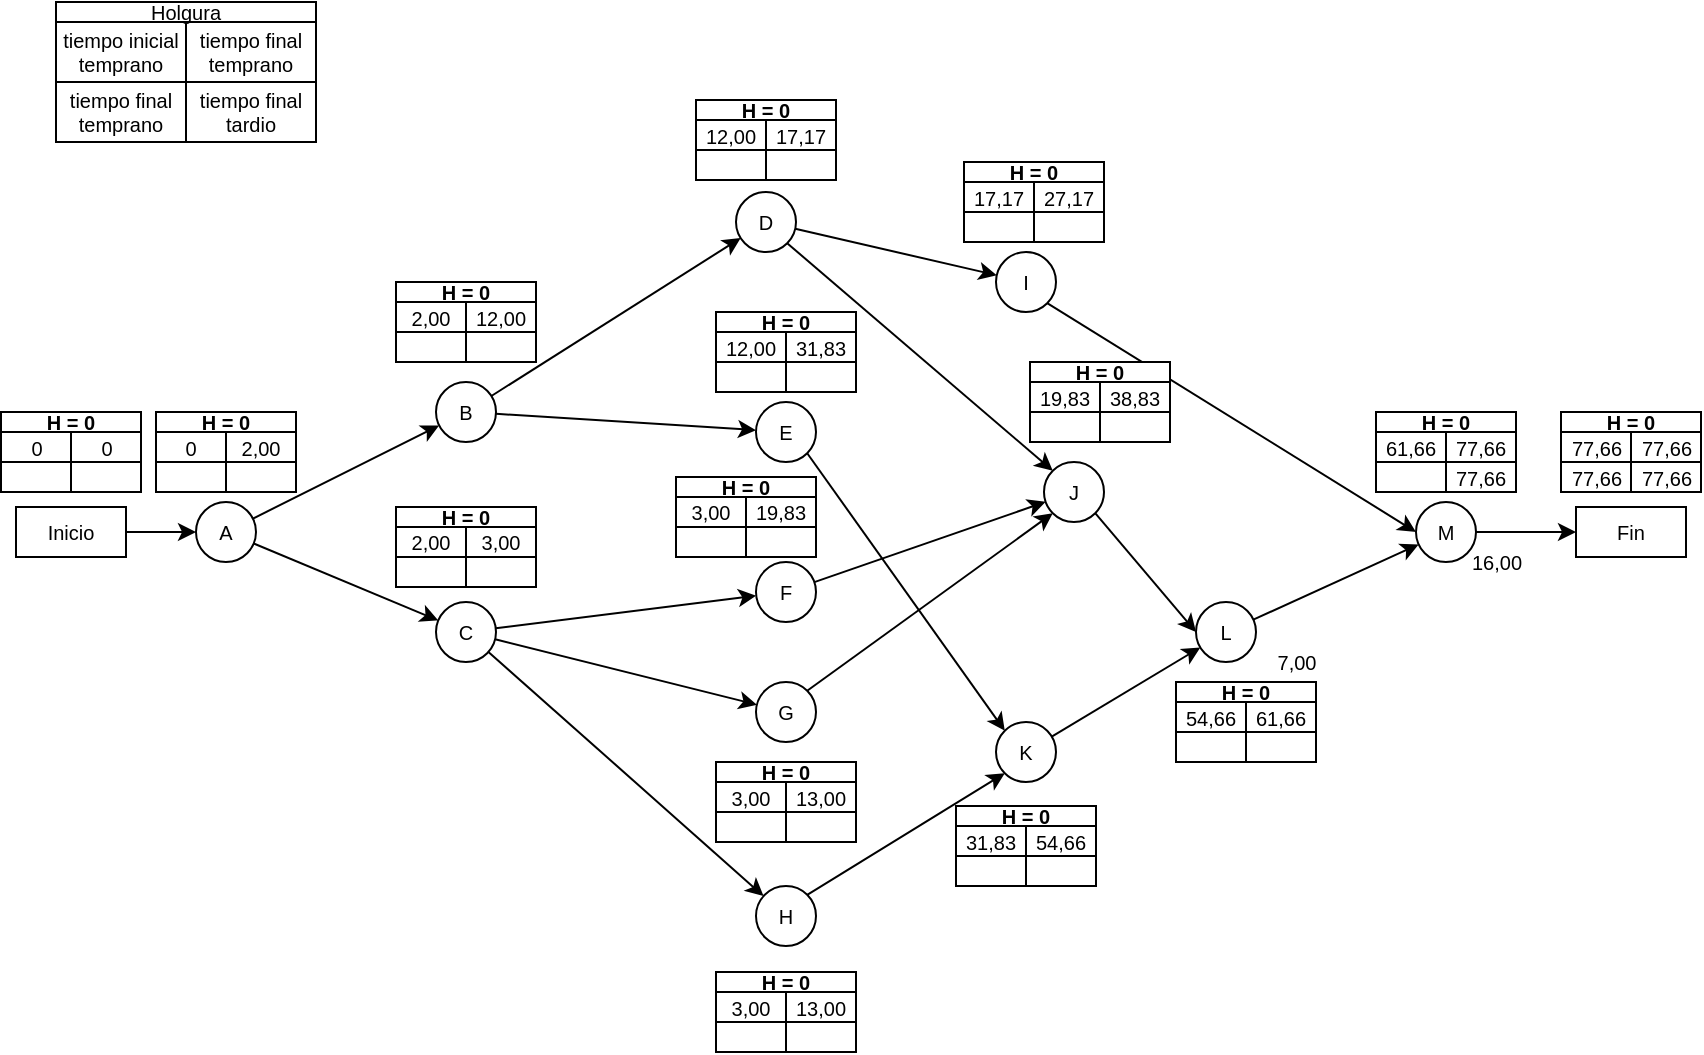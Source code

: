 <mxfile version="17.2.4" type="github">
  <diagram id="voCnp6elKcKqAdhm_QXs" name="Page-1">
    <mxGraphModel dx="1189" dy="635" grid="1" gridSize="10" guides="1" tooltips="1" connect="1" arrows="1" fold="1" page="1" pageScale="1" pageWidth="827" pageHeight="1169" math="0" shadow="0">
      <root>
        <mxCell id="0" />
        <mxCell id="1" parent="0" />
        <mxCell id="SKfT4HgJWaICBLoS1D5a-16" value="" style="edgeStyle=none;rounded=0;orthogonalLoop=1;jettySize=auto;html=1;shadow=0;fillColor=#66FFFF;fontSize=10;" edge="1" parent="1" source="SKfT4HgJWaICBLoS1D5a-9" target="SKfT4HgJWaICBLoS1D5a-15">
          <mxGeometry relative="1" as="geometry" />
        </mxCell>
        <mxCell id="SKfT4HgJWaICBLoS1D5a-18" value="" style="edgeStyle=none;rounded=0;orthogonalLoop=1;jettySize=auto;html=1;fontSize=10;" edge="1" parent="1" source="SKfT4HgJWaICBLoS1D5a-9" target="SKfT4HgJWaICBLoS1D5a-17">
          <mxGeometry relative="1" as="geometry" />
        </mxCell>
        <mxCell id="SKfT4HgJWaICBLoS1D5a-9" value="A" style="ellipse;whiteSpace=wrap;html=1;aspect=fixed;fontSize=10;" vertex="1" parent="1">
          <mxGeometry x="110" y="330" width="30" height="30" as="geometry" />
        </mxCell>
        <mxCell id="SKfT4HgJWaICBLoS1D5a-25" value="" style="edgeStyle=none;rounded=0;orthogonalLoop=1;jettySize=auto;html=1;shadow=0;fillColor=#66FFFF;fontSize=10;" edge="1" parent="1" source="SKfT4HgJWaICBLoS1D5a-15" target="SKfT4HgJWaICBLoS1D5a-24">
          <mxGeometry relative="1" as="geometry" />
        </mxCell>
        <mxCell id="SKfT4HgJWaICBLoS1D5a-27" value="" style="edgeStyle=none;rounded=0;orthogonalLoop=1;jettySize=auto;html=1;fontSize=10;" edge="1" parent="1" source="SKfT4HgJWaICBLoS1D5a-15" target="SKfT4HgJWaICBLoS1D5a-26">
          <mxGeometry relative="1" as="geometry" />
        </mxCell>
        <mxCell id="SKfT4HgJWaICBLoS1D5a-15" value="B" style="ellipse;whiteSpace=wrap;html=1;aspect=fixed;fontSize=10;" vertex="1" parent="1">
          <mxGeometry x="230" y="270" width="30" height="30" as="geometry" />
        </mxCell>
        <mxCell id="SKfT4HgJWaICBLoS1D5a-29" value="" style="edgeStyle=none;rounded=0;orthogonalLoop=1;jettySize=auto;html=1;fontSize=10;" edge="1" parent="1" source="SKfT4HgJWaICBLoS1D5a-17" target="SKfT4HgJWaICBLoS1D5a-28">
          <mxGeometry relative="1" as="geometry" />
        </mxCell>
        <mxCell id="SKfT4HgJWaICBLoS1D5a-31" value="" style="edgeStyle=none;rounded=0;orthogonalLoop=1;jettySize=auto;html=1;fontSize=10;" edge="1" parent="1" source="SKfT4HgJWaICBLoS1D5a-17" target="SKfT4HgJWaICBLoS1D5a-30">
          <mxGeometry relative="1" as="geometry" />
        </mxCell>
        <mxCell id="SKfT4HgJWaICBLoS1D5a-33" value="" style="edgeStyle=none;rounded=0;orthogonalLoop=1;jettySize=auto;html=1;fontSize=10;" edge="1" parent="1" source="SKfT4HgJWaICBLoS1D5a-17" target="SKfT4HgJWaICBLoS1D5a-32">
          <mxGeometry relative="1" as="geometry" />
        </mxCell>
        <mxCell id="SKfT4HgJWaICBLoS1D5a-17" value="C" style="ellipse;whiteSpace=wrap;html=1;aspect=fixed;fontSize=10;" vertex="1" parent="1">
          <mxGeometry x="230" y="380" width="30" height="30" as="geometry" />
        </mxCell>
        <mxCell id="SKfT4HgJWaICBLoS1D5a-35" value="" style="edgeStyle=none;rounded=0;orthogonalLoop=1;jettySize=auto;html=1;shadow=0;fillColor=#66FFFF;fontSize=10;" edge="1" parent="1" source="SKfT4HgJWaICBLoS1D5a-24" target="SKfT4HgJWaICBLoS1D5a-34">
          <mxGeometry relative="1" as="geometry" />
        </mxCell>
        <mxCell id="SKfT4HgJWaICBLoS1D5a-45" style="edgeStyle=none;rounded=0;orthogonalLoop=1;jettySize=auto;html=1;exitX=1;exitY=1;exitDx=0;exitDy=0;entryX=0;entryY=0;entryDx=0;entryDy=0;fontSize=10;" edge="1" parent="1" source="SKfT4HgJWaICBLoS1D5a-24" target="SKfT4HgJWaICBLoS1D5a-37">
          <mxGeometry relative="1" as="geometry" />
        </mxCell>
        <mxCell id="SKfT4HgJWaICBLoS1D5a-24" value="D" style="ellipse;whiteSpace=wrap;html=1;aspect=fixed;fontSize=10;" vertex="1" parent="1">
          <mxGeometry x="380" y="175" width="30" height="30" as="geometry" />
        </mxCell>
        <mxCell id="SKfT4HgJWaICBLoS1D5a-46" style="edgeStyle=none;rounded=0;orthogonalLoop=1;jettySize=auto;html=1;exitX=1;exitY=1;exitDx=0;exitDy=0;entryX=0;entryY=0;entryDx=0;entryDy=0;fontSize=10;" edge="1" parent="1" source="SKfT4HgJWaICBLoS1D5a-26" target="SKfT4HgJWaICBLoS1D5a-39">
          <mxGeometry relative="1" as="geometry" />
        </mxCell>
        <mxCell id="SKfT4HgJWaICBLoS1D5a-26" value="E" style="ellipse;whiteSpace=wrap;html=1;aspect=fixed;fontSize=10;" vertex="1" parent="1">
          <mxGeometry x="390" y="280" width="30" height="30" as="geometry" />
        </mxCell>
        <mxCell id="SKfT4HgJWaICBLoS1D5a-38" value="" style="edgeStyle=none;rounded=0;orthogonalLoop=1;jettySize=auto;html=1;fontSize=10;" edge="1" parent="1" source="SKfT4HgJWaICBLoS1D5a-28" target="SKfT4HgJWaICBLoS1D5a-37">
          <mxGeometry relative="1" as="geometry" />
        </mxCell>
        <mxCell id="SKfT4HgJWaICBLoS1D5a-28" value="F" style="ellipse;whiteSpace=wrap;html=1;aspect=fixed;fontSize=10;" vertex="1" parent="1">
          <mxGeometry x="390" y="360" width="30" height="30" as="geometry" />
        </mxCell>
        <mxCell id="SKfT4HgJWaICBLoS1D5a-42" style="edgeStyle=none;rounded=0;orthogonalLoop=1;jettySize=auto;html=1;exitX=1;exitY=0;exitDx=0;exitDy=0;entryX=0;entryY=1;entryDx=0;entryDy=0;fontSize=10;" edge="1" parent="1" source="SKfT4HgJWaICBLoS1D5a-30" target="SKfT4HgJWaICBLoS1D5a-37">
          <mxGeometry relative="1" as="geometry" />
        </mxCell>
        <mxCell id="SKfT4HgJWaICBLoS1D5a-30" value="G" style="ellipse;whiteSpace=wrap;html=1;aspect=fixed;fontSize=10;" vertex="1" parent="1">
          <mxGeometry x="390" y="420" width="30" height="30" as="geometry" />
        </mxCell>
        <mxCell id="SKfT4HgJWaICBLoS1D5a-44" style="edgeStyle=none;rounded=0;orthogonalLoop=1;jettySize=auto;html=1;exitX=1;exitY=0;exitDx=0;exitDy=0;entryX=0;entryY=1;entryDx=0;entryDy=0;fontSize=10;" edge="1" parent="1" source="SKfT4HgJWaICBLoS1D5a-32" target="SKfT4HgJWaICBLoS1D5a-39">
          <mxGeometry relative="1" as="geometry" />
        </mxCell>
        <mxCell id="SKfT4HgJWaICBLoS1D5a-32" value="H" style="ellipse;whiteSpace=wrap;html=1;aspect=fixed;fontSize=10;" vertex="1" parent="1">
          <mxGeometry x="390" y="522" width="30" height="30" as="geometry" />
        </mxCell>
        <mxCell id="SKfT4HgJWaICBLoS1D5a-52" style="edgeStyle=none;rounded=0;orthogonalLoop=1;jettySize=auto;html=1;exitX=1;exitY=1;exitDx=0;exitDy=0;entryX=0;entryY=0.5;entryDx=0;entryDy=0;shadow=0;fillColor=#66FFFF;fontSize=10;" edge="1" parent="1" source="SKfT4HgJWaICBLoS1D5a-34" target="SKfT4HgJWaICBLoS1D5a-49">
          <mxGeometry relative="1" as="geometry" />
        </mxCell>
        <mxCell id="SKfT4HgJWaICBLoS1D5a-34" value="I" style="ellipse;whiteSpace=wrap;html=1;aspect=fixed;fontSize=10;" vertex="1" parent="1">
          <mxGeometry x="510" y="205" width="30" height="30" as="geometry" />
        </mxCell>
        <mxCell id="SKfT4HgJWaICBLoS1D5a-51" style="edgeStyle=none;rounded=0;orthogonalLoop=1;jettySize=auto;html=1;exitX=1;exitY=1;exitDx=0;exitDy=0;entryX=0;entryY=0.5;entryDx=0;entryDy=0;fontSize=10;" edge="1" parent="1" source="SKfT4HgJWaICBLoS1D5a-37" target="SKfT4HgJWaICBLoS1D5a-47">
          <mxGeometry relative="1" as="geometry" />
        </mxCell>
        <mxCell id="SKfT4HgJWaICBLoS1D5a-37" value="J" style="ellipse;whiteSpace=wrap;html=1;aspect=fixed;fontSize=10;" vertex="1" parent="1">
          <mxGeometry x="534" y="310" width="30" height="30" as="geometry" />
        </mxCell>
        <mxCell id="SKfT4HgJWaICBLoS1D5a-48" value="" style="edgeStyle=none;rounded=0;orthogonalLoop=1;jettySize=auto;html=1;fontSize=10;" edge="1" parent="1" source="SKfT4HgJWaICBLoS1D5a-39" target="SKfT4HgJWaICBLoS1D5a-47">
          <mxGeometry relative="1" as="geometry" />
        </mxCell>
        <mxCell id="SKfT4HgJWaICBLoS1D5a-39" value="K" style="ellipse;whiteSpace=wrap;html=1;aspect=fixed;fontSize=10;" vertex="1" parent="1">
          <mxGeometry x="510" y="440" width="30" height="30" as="geometry" />
        </mxCell>
        <mxCell id="SKfT4HgJWaICBLoS1D5a-50" value="" style="edgeStyle=none;rounded=0;orthogonalLoop=1;jettySize=auto;html=1;fontSize=10;" edge="1" parent="1" source="SKfT4HgJWaICBLoS1D5a-47" target="SKfT4HgJWaICBLoS1D5a-49">
          <mxGeometry relative="1" as="geometry" />
        </mxCell>
        <mxCell id="SKfT4HgJWaICBLoS1D5a-47" value="L" style="ellipse;whiteSpace=wrap;html=1;aspect=fixed;fontSize=10;" vertex="1" parent="1">
          <mxGeometry x="610" y="380" width="30" height="30" as="geometry" />
        </mxCell>
        <mxCell id="SKfT4HgJWaICBLoS1D5a-167" style="edgeStyle=none;rounded=0;orthogonalLoop=1;jettySize=auto;html=1;exitX=1;exitY=0.5;exitDx=0;exitDy=0;entryX=0;entryY=0.5;entryDx=0;entryDy=0;shadow=0;fontSize=10;strokeColor=#000000;fillColor=#000000;" edge="1" parent="1" source="SKfT4HgJWaICBLoS1D5a-49" target="SKfT4HgJWaICBLoS1D5a-166">
          <mxGeometry relative="1" as="geometry" />
        </mxCell>
        <mxCell id="SKfT4HgJWaICBLoS1D5a-49" value="M" style="ellipse;whiteSpace=wrap;html=1;aspect=fixed;fontSize=10;" vertex="1" parent="1">
          <mxGeometry x="720" y="330" width="30" height="30" as="geometry" />
        </mxCell>
        <mxCell id="SKfT4HgJWaICBLoS1D5a-53" value="H = 0" style="shape=table;startSize=10;container=1;collapsible=0;childLayout=tableLayout;fontStyle=1;align=center;fontSize=10;" vertex="1" parent="1">
          <mxGeometry x="12.5" y="285" width="70" height="40" as="geometry" />
        </mxCell>
        <mxCell id="SKfT4HgJWaICBLoS1D5a-54" value="" style="shape=tableRow;horizontal=0;startSize=0;swimlaneHead=0;swimlaneBody=0;top=0;left=0;bottom=0;right=0;collapsible=0;dropTarget=0;fillColor=none;points=[[0,0.5],[1,0.5]];portConstraint=eastwest;fontSize=10;" vertex="1" parent="SKfT4HgJWaICBLoS1D5a-53">
          <mxGeometry y="10" width="70" height="15" as="geometry" />
        </mxCell>
        <mxCell id="SKfT4HgJWaICBLoS1D5a-55" value="0" style="shape=partialRectangle;html=1;whiteSpace=wrap;connectable=0;fillColor=none;top=0;left=0;bottom=0;right=0;overflow=hidden;fontSize=10;" vertex="1" parent="SKfT4HgJWaICBLoS1D5a-54">
          <mxGeometry width="35" height="15" as="geometry">
            <mxRectangle width="35" height="15" as="alternateBounds" />
          </mxGeometry>
        </mxCell>
        <mxCell id="SKfT4HgJWaICBLoS1D5a-56" value="0" style="shape=partialRectangle;html=1;whiteSpace=wrap;connectable=0;fillColor=none;top=0;left=0;bottom=0;right=0;overflow=hidden;fontSize=10;" vertex="1" parent="SKfT4HgJWaICBLoS1D5a-54">
          <mxGeometry x="35" width="35" height="15" as="geometry">
            <mxRectangle width="35" height="15" as="alternateBounds" />
          </mxGeometry>
        </mxCell>
        <mxCell id="SKfT4HgJWaICBLoS1D5a-62" value="" style="shape=tableRow;horizontal=0;startSize=0;swimlaneHead=0;swimlaneBody=0;top=0;left=0;bottom=0;right=0;collapsible=0;dropTarget=0;fillColor=none;points=[[0,0.5],[1,0.5]];portConstraint=eastwest;fontSize=10;" vertex="1" parent="SKfT4HgJWaICBLoS1D5a-53">
          <mxGeometry y="25" width="70" height="15" as="geometry" />
        </mxCell>
        <mxCell id="SKfT4HgJWaICBLoS1D5a-63" value="" style="shape=partialRectangle;html=1;whiteSpace=wrap;connectable=0;fillColor=none;top=0;left=0;bottom=0;right=0;overflow=hidden;fontSize=10;" vertex="1" parent="SKfT4HgJWaICBLoS1D5a-62">
          <mxGeometry width="35" height="15" as="geometry">
            <mxRectangle width="35" height="15" as="alternateBounds" />
          </mxGeometry>
        </mxCell>
        <mxCell id="SKfT4HgJWaICBLoS1D5a-64" value="" style="shape=partialRectangle;html=1;whiteSpace=wrap;connectable=0;fillColor=none;top=0;left=0;bottom=0;right=0;overflow=hidden;fontSize=10;" vertex="1" parent="SKfT4HgJWaICBLoS1D5a-62">
          <mxGeometry x="35" width="35" height="15" as="geometry">
            <mxRectangle width="35" height="15" as="alternateBounds" />
          </mxGeometry>
        </mxCell>
        <mxCell id="SKfT4HgJWaICBLoS1D5a-67" value="H = 0" style="shape=table;startSize=10;container=1;collapsible=0;childLayout=tableLayout;fontStyle=1;align=center;fontSize=10;" vertex="1" parent="1">
          <mxGeometry x="210" y="220" width="70" height="40" as="geometry" />
        </mxCell>
        <mxCell id="SKfT4HgJWaICBLoS1D5a-68" value="" style="shape=tableRow;horizontal=0;startSize=0;swimlaneHead=0;swimlaneBody=0;top=0;left=0;bottom=0;right=0;collapsible=0;dropTarget=0;fillColor=none;points=[[0,0.5],[1,0.5]];portConstraint=eastwest;fontSize=10;" vertex="1" parent="SKfT4HgJWaICBLoS1D5a-67">
          <mxGeometry y="10" width="70" height="15" as="geometry" />
        </mxCell>
        <mxCell id="SKfT4HgJWaICBLoS1D5a-69" value="2,00" style="shape=partialRectangle;html=1;whiteSpace=wrap;connectable=0;fillColor=none;top=0;left=0;bottom=0;right=0;overflow=hidden;fontSize=10;" vertex="1" parent="SKfT4HgJWaICBLoS1D5a-68">
          <mxGeometry width="35" height="15" as="geometry">
            <mxRectangle width="35" height="15" as="alternateBounds" />
          </mxGeometry>
        </mxCell>
        <mxCell id="SKfT4HgJWaICBLoS1D5a-70" value="12,00" style="shape=partialRectangle;html=1;whiteSpace=wrap;connectable=0;fillColor=none;top=0;left=0;bottom=0;right=0;overflow=hidden;fontSize=10;" vertex="1" parent="SKfT4HgJWaICBLoS1D5a-68">
          <mxGeometry x="35" width="35" height="15" as="geometry">
            <mxRectangle width="35" height="15" as="alternateBounds" />
          </mxGeometry>
        </mxCell>
        <mxCell id="SKfT4HgJWaICBLoS1D5a-71" value="" style="shape=tableRow;horizontal=0;startSize=0;swimlaneHead=0;swimlaneBody=0;top=0;left=0;bottom=0;right=0;collapsible=0;dropTarget=0;fillColor=none;points=[[0,0.5],[1,0.5]];portConstraint=eastwest;fontSize=10;" vertex="1" parent="SKfT4HgJWaICBLoS1D5a-67">
          <mxGeometry y="25" width="70" height="15" as="geometry" />
        </mxCell>
        <mxCell id="SKfT4HgJWaICBLoS1D5a-72" value="" style="shape=partialRectangle;html=1;whiteSpace=wrap;connectable=0;fillColor=none;top=0;left=0;bottom=0;right=0;overflow=hidden;fontSize=10;" vertex="1" parent="SKfT4HgJWaICBLoS1D5a-71">
          <mxGeometry width="35" height="15" as="geometry">
            <mxRectangle width="35" height="15" as="alternateBounds" />
          </mxGeometry>
        </mxCell>
        <mxCell id="SKfT4HgJWaICBLoS1D5a-73" value="" style="shape=partialRectangle;html=1;whiteSpace=wrap;connectable=0;fillColor=none;top=0;left=0;bottom=0;right=0;overflow=hidden;fontSize=10;" vertex="1" parent="SKfT4HgJWaICBLoS1D5a-71">
          <mxGeometry x="35" width="35" height="15" as="geometry">
            <mxRectangle width="35" height="15" as="alternateBounds" />
          </mxGeometry>
        </mxCell>
        <mxCell id="SKfT4HgJWaICBLoS1D5a-74" value="H = 0" style="shape=table;startSize=10;container=1;collapsible=0;childLayout=tableLayout;fontStyle=1;align=center;fontSize=10;" vertex="1" parent="1">
          <mxGeometry x="210" y="332.5" width="70" height="40" as="geometry" />
        </mxCell>
        <mxCell id="SKfT4HgJWaICBLoS1D5a-75" value="" style="shape=tableRow;horizontal=0;startSize=0;swimlaneHead=0;swimlaneBody=0;top=0;left=0;bottom=0;right=0;collapsible=0;dropTarget=0;fillColor=none;points=[[0,0.5],[1,0.5]];portConstraint=eastwest;fontSize=10;" vertex="1" parent="SKfT4HgJWaICBLoS1D5a-74">
          <mxGeometry y="10" width="70" height="15" as="geometry" />
        </mxCell>
        <mxCell id="SKfT4HgJWaICBLoS1D5a-76" value="2,00" style="shape=partialRectangle;html=1;whiteSpace=wrap;connectable=0;fillColor=none;top=0;left=0;bottom=0;right=0;overflow=hidden;fontSize=10;" vertex="1" parent="SKfT4HgJWaICBLoS1D5a-75">
          <mxGeometry width="35" height="15" as="geometry">
            <mxRectangle width="35" height="15" as="alternateBounds" />
          </mxGeometry>
        </mxCell>
        <mxCell id="SKfT4HgJWaICBLoS1D5a-77" value="3,00" style="shape=partialRectangle;html=1;whiteSpace=wrap;connectable=0;fillColor=none;top=0;left=0;bottom=0;right=0;overflow=hidden;fontSize=10;" vertex="1" parent="SKfT4HgJWaICBLoS1D5a-75">
          <mxGeometry x="35" width="35" height="15" as="geometry">
            <mxRectangle width="35" height="15" as="alternateBounds" />
          </mxGeometry>
        </mxCell>
        <mxCell id="SKfT4HgJWaICBLoS1D5a-78" value="" style="shape=tableRow;horizontal=0;startSize=0;swimlaneHead=0;swimlaneBody=0;top=0;left=0;bottom=0;right=0;collapsible=0;dropTarget=0;fillColor=none;points=[[0,0.5],[1,0.5]];portConstraint=eastwest;fontSize=10;" vertex="1" parent="SKfT4HgJWaICBLoS1D5a-74">
          <mxGeometry y="25" width="70" height="15" as="geometry" />
        </mxCell>
        <mxCell id="SKfT4HgJWaICBLoS1D5a-79" value="" style="shape=partialRectangle;html=1;whiteSpace=wrap;connectable=0;fillColor=none;top=0;left=0;bottom=0;right=0;overflow=hidden;fontSize=10;" vertex="1" parent="SKfT4HgJWaICBLoS1D5a-78">
          <mxGeometry width="35" height="15" as="geometry">
            <mxRectangle width="35" height="15" as="alternateBounds" />
          </mxGeometry>
        </mxCell>
        <mxCell id="SKfT4HgJWaICBLoS1D5a-80" value="" style="shape=partialRectangle;html=1;whiteSpace=wrap;connectable=0;fillColor=none;top=0;left=0;bottom=0;right=0;overflow=hidden;fontSize=10;" vertex="1" parent="SKfT4HgJWaICBLoS1D5a-78">
          <mxGeometry x="35" width="35" height="15" as="geometry">
            <mxRectangle width="35" height="15" as="alternateBounds" />
          </mxGeometry>
        </mxCell>
        <mxCell id="SKfT4HgJWaICBLoS1D5a-81" value="H = 0" style="shape=table;startSize=10;container=1;collapsible=0;childLayout=tableLayout;fontStyle=1;align=center;fontSize=10;" vertex="1" parent="1">
          <mxGeometry x="370" y="565" width="70" height="40" as="geometry" />
        </mxCell>
        <mxCell id="SKfT4HgJWaICBLoS1D5a-82" value="" style="shape=tableRow;horizontal=0;startSize=0;swimlaneHead=0;swimlaneBody=0;top=0;left=0;bottom=0;right=0;collapsible=0;dropTarget=0;fillColor=none;points=[[0,0.5],[1,0.5]];portConstraint=eastwest;fontSize=10;" vertex="1" parent="SKfT4HgJWaICBLoS1D5a-81">
          <mxGeometry y="10" width="70" height="15" as="geometry" />
        </mxCell>
        <mxCell id="SKfT4HgJWaICBLoS1D5a-83" value="3,00" style="shape=partialRectangle;html=1;whiteSpace=wrap;connectable=0;fillColor=none;top=0;left=0;bottom=0;right=0;overflow=hidden;fontSize=10;" vertex="1" parent="SKfT4HgJWaICBLoS1D5a-82">
          <mxGeometry width="35" height="15" as="geometry">
            <mxRectangle width="35" height="15" as="alternateBounds" />
          </mxGeometry>
        </mxCell>
        <mxCell id="SKfT4HgJWaICBLoS1D5a-84" value="13,00" style="shape=partialRectangle;html=1;whiteSpace=wrap;connectable=0;fillColor=none;top=0;left=0;bottom=0;right=0;overflow=hidden;fontSize=10;" vertex="1" parent="SKfT4HgJWaICBLoS1D5a-82">
          <mxGeometry x="35" width="35" height="15" as="geometry">
            <mxRectangle width="35" height="15" as="alternateBounds" />
          </mxGeometry>
        </mxCell>
        <mxCell id="SKfT4HgJWaICBLoS1D5a-85" value="" style="shape=tableRow;horizontal=0;startSize=0;swimlaneHead=0;swimlaneBody=0;top=0;left=0;bottom=0;right=0;collapsible=0;dropTarget=0;fillColor=none;points=[[0,0.5],[1,0.5]];portConstraint=eastwest;fontSize=10;" vertex="1" parent="SKfT4HgJWaICBLoS1D5a-81">
          <mxGeometry y="25" width="70" height="15" as="geometry" />
        </mxCell>
        <mxCell id="SKfT4HgJWaICBLoS1D5a-86" value="" style="shape=partialRectangle;html=1;whiteSpace=wrap;connectable=0;fillColor=none;top=0;left=0;bottom=0;right=0;overflow=hidden;fontSize=10;" vertex="1" parent="SKfT4HgJWaICBLoS1D5a-85">
          <mxGeometry width="35" height="15" as="geometry">
            <mxRectangle width="35" height="15" as="alternateBounds" />
          </mxGeometry>
        </mxCell>
        <mxCell id="SKfT4HgJWaICBLoS1D5a-87" value="" style="shape=partialRectangle;html=1;whiteSpace=wrap;connectable=0;fillColor=none;top=0;left=0;bottom=0;right=0;overflow=hidden;fontSize=10;" vertex="1" parent="SKfT4HgJWaICBLoS1D5a-85">
          <mxGeometry x="35" width="35" height="15" as="geometry">
            <mxRectangle width="35" height="15" as="alternateBounds" />
          </mxGeometry>
        </mxCell>
        <mxCell id="SKfT4HgJWaICBLoS1D5a-92" value="H = 0" style="shape=table;startSize=10;container=1;collapsible=0;childLayout=tableLayout;fontStyle=1;align=center;fontSize=10;" vertex="1" parent="1">
          <mxGeometry x="370" y="460" width="70" height="40" as="geometry" />
        </mxCell>
        <mxCell id="SKfT4HgJWaICBLoS1D5a-93" value="" style="shape=tableRow;horizontal=0;startSize=0;swimlaneHead=0;swimlaneBody=0;top=0;left=0;bottom=0;right=0;collapsible=0;dropTarget=0;fillColor=none;points=[[0,0.5],[1,0.5]];portConstraint=eastwest;fontSize=10;" vertex="1" parent="SKfT4HgJWaICBLoS1D5a-92">
          <mxGeometry y="10" width="70" height="15" as="geometry" />
        </mxCell>
        <mxCell id="SKfT4HgJWaICBLoS1D5a-94" value="3,00" style="shape=partialRectangle;html=1;whiteSpace=wrap;connectable=0;fillColor=none;top=0;left=0;bottom=0;right=0;overflow=hidden;fontSize=10;" vertex="1" parent="SKfT4HgJWaICBLoS1D5a-93">
          <mxGeometry width="35" height="15" as="geometry">
            <mxRectangle width="35" height="15" as="alternateBounds" />
          </mxGeometry>
        </mxCell>
        <mxCell id="SKfT4HgJWaICBLoS1D5a-95" value="13,00" style="shape=partialRectangle;html=1;whiteSpace=wrap;connectable=0;fillColor=none;top=0;left=0;bottom=0;right=0;overflow=hidden;fontSize=10;" vertex="1" parent="SKfT4HgJWaICBLoS1D5a-93">
          <mxGeometry x="35" width="35" height="15" as="geometry">
            <mxRectangle width="35" height="15" as="alternateBounds" />
          </mxGeometry>
        </mxCell>
        <mxCell id="SKfT4HgJWaICBLoS1D5a-96" value="" style="shape=tableRow;horizontal=0;startSize=0;swimlaneHead=0;swimlaneBody=0;top=0;left=0;bottom=0;right=0;collapsible=0;dropTarget=0;fillColor=none;points=[[0,0.5],[1,0.5]];portConstraint=eastwest;fontSize=10;" vertex="1" parent="SKfT4HgJWaICBLoS1D5a-92">
          <mxGeometry y="25" width="70" height="15" as="geometry" />
        </mxCell>
        <mxCell id="SKfT4HgJWaICBLoS1D5a-97" value="" style="shape=partialRectangle;html=1;whiteSpace=wrap;connectable=0;fillColor=none;top=0;left=0;bottom=0;right=0;overflow=hidden;fontSize=10;" vertex="1" parent="SKfT4HgJWaICBLoS1D5a-96">
          <mxGeometry width="35" height="15" as="geometry">
            <mxRectangle width="35" height="15" as="alternateBounds" />
          </mxGeometry>
        </mxCell>
        <mxCell id="SKfT4HgJWaICBLoS1D5a-98" value="" style="shape=partialRectangle;html=1;whiteSpace=wrap;connectable=0;fillColor=none;top=0;left=0;bottom=0;right=0;overflow=hidden;fontSize=10;" vertex="1" parent="SKfT4HgJWaICBLoS1D5a-96">
          <mxGeometry x="35" width="35" height="15" as="geometry">
            <mxRectangle width="35" height="15" as="alternateBounds" />
          </mxGeometry>
        </mxCell>
        <mxCell id="SKfT4HgJWaICBLoS1D5a-99" value="H = 0" style="shape=table;startSize=10;container=1;collapsible=0;childLayout=tableLayout;fontStyle=1;align=center;fontSize=10;" vertex="1" parent="1">
          <mxGeometry x="350" y="317.5" width="70" height="40" as="geometry" />
        </mxCell>
        <mxCell id="SKfT4HgJWaICBLoS1D5a-100" value="" style="shape=tableRow;horizontal=0;startSize=0;swimlaneHead=0;swimlaneBody=0;top=0;left=0;bottom=0;right=0;collapsible=0;dropTarget=0;fillColor=none;points=[[0,0.5],[1,0.5]];portConstraint=eastwest;fontSize=10;" vertex="1" parent="SKfT4HgJWaICBLoS1D5a-99">
          <mxGeometry y="10" width="70" height="15" as="geometry" />
        </mxCell>
        <mxCell id="SKfT4HgJWaICBLoS1D5a-101" value="3,00" style="shape=partialRectangle;html=1;whiteSpace=wrap;connectable=0;fillColor=none;top=0;left=0;bottom=0;right=0;overflow=hidden;fontSize=10;" vertex="1" parent="SKfT4HgJWaICBLoS1D5a-100">
          <mxGeometry width="35" height="15" as="geometry">
            <mxRectangle width="35" height="15" as="alternateBounds" />
          </mxGeometry>
        </mxCell>
        <mxCell id="SKfT4HgJWaICBLoS1D5a-102" value="19,83" style="shape=partialRectangle;html=1;whiteSpace=wrap;connectable=0;fillColor=none;top=0;left=0;bottom=0;right=0;overflow=hidden;fontSize=10;" vertex="1" parent="SKfT4HgJWaICBLoS1D5a-100">
          <mxGeometry x="35" width="35" height="15" as="geometry">
            <mxRectangle width="35" height="15" as="alternateBounds" />
          </mxGeometry>
        </mxCell>
        <mxCell id="SKfT4HgJWaICBLoS1D5a-103" value="" style="shape=tableRow;horizontal=0;startSize=0;swimlaneHead=0;swimlaneBody=0;top=0;left=0;bottom=0;right=0;collapsible=0;dropTarget=0;fillColor=none;points=[[0,0.5],[1,0.5]];portConstraint=eastwest;fontSize=10;" vertex="1" parent="SKfT4HgJWaICBLoS1D5a-99">
          <mxGeometry y="25" width="70" height="15" as="geometry" />
        </mxCell>
        <mxCell id="SKfT4HgJWaICBLoS1D5a-104" value="" style="shape=partialRectangle;html=1;whiteSpace=wrap;connectable=0;fillColor=none;top=0;left=0;bottom=0;right=0;overflow=hidden;fontSize=10;" vertex="1" parent="SKfT4HgJWaICBLoS1D5a-103">
          <mxGeometry width="35" height="15" as="geometry">
            <mxRectangle width="35" height="15" as="alternateBounds" />
          </mxGeometry>
        </mxCell>
        <mxCell id="SKfT4HgJWaICBLoS1D5a-105" value="" style="shape=partialRectangle;html=1;whiteSpace=wrap;connectable=0;fillColor=none;top=0;left=0;bottom=0;right=0;overflow=hidden;fontSize=10;" vertex="1" parent="SKfT4HgJWaICBLoS1D5a-103">
          <mxGeometry x="35" width="35" height="15" as="geometry">
            <mxRectangle width="35" height="15" as="alternateBounds" />
          </mxGeometry>
        </mxCell>
        <mxCell id="SKfT4HgJWaICBLoS1D5a-106" value="H = 0" style="shape=table;startSize=10;container=1;collapsible=0;childLayout=tableLayout;fontStyle=1;align=center;fontSize=10;" vertex="1" parent="1">
          <mxGeometry x="360" y="129" width="70" height="40" as="geometry" />
        </mxCell>
        <mxCell id="SKfT4HgJWaICBLoS1D5a-107" value="" style="shape=tableRow;horizontal=0;startSize=0;swimlaneHead=0;swimlaneBody=0;top=0;left=0;bottom=0;right=0;collapsible=0;dropTarget=0;fillColor=none;points=[[0,0.5],[1,0.5]];portConstraint=eastwest;fontSize=10;" vertex="1" parent="SKfT4HgJWaICBLoS1D5a-106">
          <mxGeometry y="10" width="70" height="15" as="geometry" />
        </mxCell>
        <mxCell id="SKfT4HgJWaICBLoS1D5a-108" value="12,00" style="shape=partialRectangle;html=1;whiteSpace=wrap;connectable=0;fillColor=none;top=0;left=0;bottom=0;right=0;overflow=hidden;fontSize=10;" vertex="1" parent="SKfT4HgJWaICBLoS1D5a-107">
          <mxGeometry width="35" height="15" as="geometry">
            <mxRectangle width="35" height="15" as="alternateBounds" />
          </mxGeometry>
        </mxCell>
        <mxCell id="SKfT4HgJWaICBLoS1D5a-109" value="17,17" style="shape=partialRectangle;html=1;whiteSpace=wrap;connectable=0;fillColor=none;top=0;left=0;bottom=0;right=0;overflow=hidden;fontSize=10;" vertex="1" parent="SKfT4HgJWaICBLoS1D5a-107">
          <mxGeometry x="35" width="35" height="15" as="geometry">
            <mxRectangle width="35" height="15" as="alternateBounds" />
          </mxGeometry>
        </mxCell>
        <mxCell id="SKfT4HgJWaICBLoS1D5a-110" value="" style="shape=tableRow;horizontal=0;startSize=0;swimlaneHead=0;swimlaneBody=0;top=0;left=0;bottom=0;right=0;collapsible=0;dropTarget=0;fillColor=none;points=[[0,0.5],[1,0.5]];portConstraint=eastwest;fontSize=10;" vertex="1" parent="SKfT4HgJWaICBLoS1D5a-106">
          <mxGeometry y="25" width="70" height="15" as="geometry" />
        </mxCell>
        <mxCell id="SKfT4HgJWaICBLoS1D5a-111" value="" style="shape=partialRectangle;html=1;whiteSpace=wrap;connectable=0;fillColor=none;top=0;left=0;bottom=0;right=0;overflow=hidden;fontSize=10;" vertex="1" parent="SKfT4HgJWaICBLoS1D5a-110">
          <mxGeometry width="35" height="15" as="geometry">
            <mxRectangle width="35" height="15" as="alternateBounds" />
          </mxGeometry>
        </mxCell>
        <mxCell id="SKfT4HgJWaICBLoS1D5a-112" value="" style="shape=partialRectangle;html=1;whiteSpace=wrap;connectable=0;fillColor=none;top=0;left=0;bottom=0;right=0;overflow=hidden;fontSize=10;" vertex="1" parent="SKfT4HgJWaICBLoS1D5a-110">
          <mxGeometry x="35" width="35" height="15" as="geometry">
            <mxRectangle width="35" height="15" as="alternateBounds" />
          </mxGeometry>
        </mxCell>
        <mxCell id="SKfT4HgJWaICBLoS1D5a-113" value="H = 0" style="shape=table;startSize=10;container=1;collapsible=0;childLayout=tableLayout;fontStyle=1;align=center;fontSize=10;" vertex="1" parent="1">
          <mxGeometry x="370" y="235" width="70" height="40" as="geometry" />
        </mxCell>
        <mxCell id="SKfT4HgJWaICBLoS1D5a-114" value="" style="shape=tableRow;horizontal=0;startSize=0;swimlaneHead=0;swimlaneBody=0;top=0;left=0;bottom=0;right=0;collapsible=0;dropTarget=0;fillColor=none;points=[[0,0.5],[1,0.5]];portConstraint=eastwest;fontSize=10;" vertex="1" parent="SKfT4HgJWaICBLoS1D5a-113">
          <mxGeometry y="10" width="70" height="15" as="geometry" />
        </mxCell>
        <mxCell id="SKfT4HgJWaICBLoS1D5a-115" value="12,00" style="shape=partialRectangle;html=1;whiteSpace=wrap;connectable=0;fillColor=none;top=0;left=0;bottom=0;right=0;overflow=hidden;fontSize=10;" vertex="1" parent="SKfT4HgJWaICBLoS1D5a-114">
          <mxGeometry width="35" height="15" as="geometry">
            <mxRectangle width="35" height="15" as="alternateBounds" />
          </mxGeometry>
        </mxCell>
        <mxCell id="SKfT4HgJWaICBLoS1D5a-116" value="31,83" style="shape=partialRectangle;html=1;whiteSpace=wrap;connectable=0;fillColor=none;top=0;left=0;bottom=0;right=0;overflow=hidden;fontSize=10;" vertex="1" parent="SKfT4HgJWaICBLoS1D5a-114">
          <mxGeometry x="35" width="35" height="15" as="geometry">
            <mxRectangle width="35" height="15" as="alternateBounds" />
          </mxGeometry>
        </mxCell>
        <mxCell id="SKfT4HgJWaICBLoS1D5a-117" value="" style="shape=tableRow;horizontal=0;startSize=0;swimlaneHead=0;swimlaneBody=0;top=0;left=0;bottom=0;right=0;collapsible=0;dropTarget=0;fillColor=none;points=[[0,0.5],[1,0.5]];portConstraint=eastwest;fontSize=10;" vertex="1" parent="SKfT4HgJWaICBLoS1D5a-113">
          <mxGeometry y="25" width="70" height="15" as="geometry" />
        </mxCell>
        <mxCell id="SKfT4HgJWaICBLoS1D5a-118" value="" style="shape=partialRectangle;html=1;whiteSpace=wrap;connectable=0;fillColor=none;top=0;left=0;bottom=0;right=0;overflow=hidden;fontSize=10;" vertex="1" parent="SKfT4HgJWaICBLoS1D5a-117">
          <mxGeometry width="35" height="15" as="geometry">
            <mxRectangle width="35" height="15" as="alternateBounds" />
          </mxGeometry>
        </mxCell>
        <mxCell id="SKfT4HgJWaICBLoS1D5a-119" value="" style="shape=partialRectangle;html=1;whiteSpace=wrap;connectable=0;fillColor=none;top=0;left=0;bottom=0;right=0;overflow=hidden;fontSize=10;" vertex="1" parent="SKfT4HgJWaICBLoS1D5a-117">
          <mxGeometry x="35" width="35" height="15" as="geometry">
            <mxRectangle width="35" height="15" as="alternateBounds" />
          </mxGeometry>
        </mxCell>
        <mxCell id="SKfT4HgJWaICBLoS1D5a-120" value="H = 0" style="shape=table;startSize=10;container=1;collapsible=0;childLayout=tableLayout;fontStyle=1;align=center;fontSize=10;" vertex="1" parent="1">
          <mxGeometry x="494" y="160" width="70" height="40" as="geometry" />
        </mxCell>
        <mxCell id="SKfT4HgJWaICBLoS1D5a-121" value="" style="shape=tableRow;horizontal=0;startSize=0;swimlaneHead=0;swimlaneBody=0;top=0;left=0;bottom=0;right=0;collapsible=0;dropTarget=0;fillColor=none;points=[[0,0.5],[1,0.5]];portConstraint=eastwest;fontSize=10;" vertex="1" parent="SKfT4HgJWaICBLoS1D5a-120">
          <mxGeometry y="10" width="70" height="15" as="geometry" />
        </mxCell>
        <mxCell id="SKfT4HgJWaICBLoS1D5a-122" value="17,17" style="shape=partialRectangle;html=1;whiteSpace=wrap;connectable=0;fillColor=none;top=0;left=0;bottom=0;right=0;overflow=hidden;fontSize=10;" vertex="1" parent="SKfT4HgJWaICBLoS1D5a-121">
          <mxGeometry width="35" height="15" as="geometry">
            <mxRectangle width="35" height="15" as="alternateBounds" />
          </mxGeometry>
        </mxCell>
        <mxCell id="SKfT4HgJWaICBLoS1D5a-123" value="27,17" style="shape=partialRectangle;html=1;whiteSpace=wrap;connectable=0;fillColor=none;top=0;left=0;bottom=0;right=0;overflow=hidden;fontSize=10;" vertex="1" parent="SKfT4HgJWaICBLoS1D5a-121">
          <mxGeometry x="35" width="35" height="15" as="geometry">
            <mxRectangle width="35" height="15" as="alternateBounds" />
          </mxGeometry>
        </mxCell>
        <mxCell id="SKfT4HgJWaICBLoS1D5a-124" value="" style="shape=tableRow;horizontal=0;startSize=0;swimlaneHead=0;swimlaneBody=0;top=0;left=0;bottom=0;right=0;collapsible=0;dropTarget=0;fillColor=none;points=[[0,0.5],[1,0.5]];portConstraint=eastwest;fontSize=10;" vertex="1" parent="SKfT4HgJWaICBLoS1D5a-120">
          <mxGeometry y="25" width="70" height="15" as="geometry" />
        </mxCell>
        <mxCell id="SKfT4HgJWaICBLoS1D5a-125" value="" style="shape=partialRectangle;html=1;whiteSpace=wrap;connectable=0;fillColor=none;top=0;left=0;bottom=0;right=0;overflow=hidden;fontSize=10;" vertex="1" parent="SKfT4HgJWaICBLoS1D5a-124">
          <mxGeometry width="35" height="15" as="geometry">
            <mxRectangle width="35" height="15" as="alternateBounds" />
          </mxGeometry>
        </mxCell>
        <mxCell id="SKfT4HgJWaICBLoS1D5a-126" value="" style="shape=partialRectangle;html=1;whiteSpace=wrap;connectable=0;fillColor=none;top=0;left=0;bottom=0;right=0;overflow=hidden;fontSize=10;" vertex="1" parent="SKfT4HgJWaICBLoS1D5a-124">
          <mxGeometry x="35" width="35" height="15" as="geometry">
            <mxRectangle width="35" height="15" as="alternateBounds" />
          </mxGeometry>
        </mxCell>
        <mxCell id="SKfT4HgJWaICBLoS1D5a-127" value="H = 0" style="shape=table;startSize=10;container=1;collapsible=0;childLayout=tableLayout;fontStyle=1;align=center;fontSize=10;" vertex="1" parent="1">
          <mxGeometry x="527" y="260" width="70" height="40" as="geometry" />
        </mxCell>
        <mxCell id="SKfT4HgJWaICBLoS1D5a-128" value="" style="shape=tableRow;horizontal=0;startSize=0;swimlaneHead=0;swimlaneBody=0;top=0;left=0;bottom=0;right=0;collapsible=0;dropTarget=0;fillColor=none;points=[[0,0.5],[1,0.5]];portConstraint=eastwest;fontSize=10;" vertex="1" parent="SKfT4HgJWaICBLoS1D5a-127">
          <mxGeometry y="10" width="70" height="15" as="geometry" />
        </mxCell>
        <mxCell id="SKfT4HgJWaICBLoS1D5a-129" value="19,83" style="shape=partialRectangle;html=1;whiteSpace=wrap;connectable=0;fillColor=none;top=0;left=0;bottom=0;right=0;overflow=hidden;fontSize=10;" vertex="1" parent="SKfT4HgJWaICBLoS1D5a-128">
          <mxGeometry width="35" height="15" as="geometry">
            <mxRectangle width="35" height="15" as="alternateBounds" />
          </mxGeometry>
        </mxCell>
        <mxCell id="SKfT4HgJWaICBLoS1D5a-130" value="38,83" style="shape=partialRectangle;html=1;whiteSpace=wrap;connectable=0;fillColor=none;top=0;left=0;bottom=0;right=0;overflow=hidden;fontSize=10;" vertex="1" parent="SKfT4HgJWaICBLoS1D5a-128">
          <mxGeometry x="35" width="35" height="15" as="geometry">
            <mxRectangle width="35" height="15" as="alternateBounds" />
          </mxGeometry>
        </mxCell>
        <mxCell id="SKfT4HgJWaICBLoS1D5a-131" value="" style="shape=tableRow;horizontal=0;startSize=0;swimlaneHead=0;swimlaneBody=0;top=0;left=0;bottom=0;right=0;collapsible=0;dropTarget=0;fillColor=none;points=[[0,0.5],[1,0.5]];portConstraint=eastwest;fontSize=10;" vertex="1" parent="SKfT4HgJWaICBLoS1D5a-127">
          <mxGeometry y="25" width="70" height="15" as="geometry" />
        </mxCell>
        <mxCell id="SKfT4HgJWaICBLoS1D5a-132" value="" style="shape=partialRectangle;html=1;whiteSpace=wrap;connectable=0;fillColor=none;top=0;left=0;bottom=0;right=0;overflow=hidden;fontSize=10;" vertex="1" parent="SKfT4HgJWaICBLoS1D5a-131">
          <mxGeometry width="35" height="15" as="geometry">
            <mxRectangle width="35" height="15" as="alternateBounds" />
          </mxGeometry>
        </mxCell>
        <mxCell id="SKfT4HgJWaICBLoS1D5a-133" value="" style="shape=partialRectangle;html=1;whiteSpace=wrap;connectable=0;fillColor=none;top=0;left=0;bottom=0;right=0;overflow=hidden;fontSize=10;" vertex="1" parent="SKfT4HgJWaICBLoS1D5a-131">
          <mxGeometry x="35" width="35" height="15" as="geometry">
            <mxRectangle width="35" height="15" as="alternateBounds" />
          </mxGeometry>
        </mxCell>
        <mxCell id="SKfT4HgJWaICBLoS1D5a-134" value="H = 0" style="shape=table;startSize=10;container=1;collapsible=0;childLayout=tableLayout;fontStyle=1;align=center;fontSize=10;" vertex="1" parent="1">
          <mxGeometry x="490" y="482" width="70" height="40" as="geometry" />
        </mxCell>
        <mxCell id="SKfT4HgJWaICBLoS1D5a-135" value="" style="shape=tableRow;horizontal=0;startSize=0;swimlaneHead=0;swimlaneBody=0;top=0;left=0;bottom=0;right=0;collapsible=0;dropTarget=0;fillColor=none;points=[[0,0.5],[1,0.5]];portConstraint=eastwest;fontSize=10;" vertex="1" parent="SKfT4HgJWaICBLoS1D5a-134">
          <mxGeometry y="10" width="70" height="15" as="geometry" />
        </mxCell>
        <mxCell id="SKfT4HgJWaICBLoS1D5a-136" value="31,83" style="shape=partialRectangle;html=1;whiteSpace=wrap;connectable=0;fillColor=none;top=0;left=0;bottom=0;right=0;overflow=hidden;fontSize=10;" vertex="1" parent="SKfT4HgJWaICBLoS1D5a-135">
          <mxGeometry width="35" height="15" as="geometry">
            <mxRectangle width="35" height="15" as="alternateBounds" />
          </mxGeometry>
        </mxCell>
        <mxCell id="SKfT4HgJWaICBLoS1D5a-137" value="54,66" style="shape=partialRectangle;html=1;whiteSpace=wrap;connectable=0;fillColor=none;top=0;left=0;bottom=0;right=0;overflow=hidden;fontSize=10;" vertex="1" parent="SKfT4HgJWaICBLoS1D5a-135">
          <mxGeometry x="35" width="35" height="15" as="geometry">
            <mxRectangle width="35" height="15" as="alternateBounds" />
          </mxGeometry>
        </mxCell>
        <mxCell id="SKfT4HgJWaICBLoS1D5a-138" value="" style="shape=tableRow;horizontal=0;startSize=0;swimlaneHead=0;swimlaneBody=0;top=0;left=0;bottom=0;right=0;collapsible=0;dropTarget=0;fillColor=none;points=[[0,0.5],[1,0.5]];portConstraint=eastwest;fontSize=10;" vertex="1" parent="SKfT4HgJWaICBLoS1D5a-134">
          <mxGeometry y="25" width="70" height="15" as="geometry" />
        </mxCell>
        <mxCell id="SKfT4HgJWaICBLoS1D5a-139" value="" style="shape=partialRectangle;html=1;whiteSpace=wrap;connectable=0;fillColor=none;top=0;left=0;bottom=0;right=0;overflow=hidden;fontSize=10;" vertex="1" parent="SKfT4HgJWaICBLoS1D5a-138">
          <mxGeometry width="35" height="15" as="geometry">
            <mxRectangle width="35" height="15" as="alternateBounds" />
          </mxGeometry>
        </mxCell>
        <mxCell id="SKfT4HgJWaICBLoS1D5a-140" value="" style="shape=partialRectangle;html=1;whiteSpace=wrap;connectable=0;fillColor=none;top=0;left=0;bottom=0;right=0;overflow=hidden;fontSize=10;" vertex="1" parent="SKfT4HgJWaICBLoS1D5a-138">
          <mxGeometry x="35" width="35" height="15" as="geometry">
            <mxRectangle width="35" height="15" as="alternateBounds" />
          </mxGeometry>
        </mxCell>
        <mxCell id="SKfT4HgJWaICBLoS1D5a-141" value="H = 0" style="shape=table;startSize=10;container=1;collapsible=0;childLayout=tableLayout;fontStyle=1;align=center;fontSize=10;" vertex="1" parent="1">
          <mxGeometry x="600" y="420" width="70" height="40" as="geometry" />
        </mxCell>
        <mxCell id="SKfT4HgJWaICBLoS1D5a-142" value="" style="shape=tableRow;horizontal=0;startSize=0;swimlaneHead=0;swimlaneBody=0;top=0;left=0;bottom=0;right=0;collapsible=0;dropTarget=0;fillColor=none;points=[[0,0.5],[1,0.5]];portConstraint=eastwest;fontSize=10;" vertex="1" parent="SKfT4HgJWaICBLoS1D5a-141">
          <mxGeometry y="10" width="70" height="15" as="geometry" />
        </mxCell>
        <mxCell id="SKfT4HgJWaICBLoS1D5a-143" value="54,66" style="shape=partialRectangle;html=1;whiteSpace=wrap;connectable=0;fillColor=none;top=0;left=0;bottom=0;right=0;overflow=hidden;fontSize=10;" vertex="1" parent="SKfT4HgJWaICBLoS1D5a-142">
          <mxGeometry width="35" height="15" as="geometry">
            <mxRectangle width="35" height="15" as="alternateBounds" />
          </mxGeometry>
        </mxCell>
        <mxCell id="SKfT4HgJWaICBLoS1D5a-144" value="61,66" style="shape=partialRectangle;html=1;whiteSpace=wrap;connectable=0;fillColor=none;top=0;left=0;bottom=0;right=0;overflow=hidden;fontSize=10;" vertex="1" parent="SKfT4HgJWaICBLoS1D5a-142">
          <mxGeometry x="35" width="35" height="15" as="geometry">
            <mxRectangle width="35" height="15" as="alternateBounds" />
          </mxGeometry>
        </mxCell>
        <mxCell id="SKfT4HgJWaICBLoS1D5a-145" value="" style="shape=tableRow;horizontal=0;startSize=0;swimlaneHead=0;swimlaneBody=0;top=0;left=0;bottom=0;right=0;collapsible=0;dropTarget=0;fillColor=none;points=[[0,0.5],[1,0.5]];portConstraint=eastwest;fontSize=10;" vertex="1" parent="SKfT4HgJWaICBLoS1D5a-141">
          <mxGeometry y="25" width="70" height="15" as="geometry" />
        </mxCell>
        <mxCell id="SKfT4HgJWaICBLoS1D5a-146" value="" style="shape=partialRectangle;html=1;whiteSpace=wrap;connectable=0;fillColor=none;top=0;left=0;bottom=0;right=0;overflow=hidden;fontSize=10;" vertex="1" parent="SKfT4HgJWaICBLoS1D5a-145">
          <mxGeometry width="35" height="15" as="geometry">
            <mxRectangle width="35" height="15" as="alternateBounds" />
          </mxGeometry>
        </mxCell>
        <mxCell id="SKfT4HgJWaICBLoS1D5a-147" value="" style="shape=partialRectangle;html=1;whiteSpace=wrap;connectable=0;fillColor=none;top=0;left=0;bottom=0;right=0;overflow=hidden;fontSize=10;" vertex="1" parent="SKfT4HgJWaICBLoS1D5a-145">
          <mxGeometry x="35" width="35" height="15" as="geometry">
            <mxRectangle width="35" height="15" as="alternateBounds" />
          </mxGeometry>
        </mxCell>
        <mxCell id="SKfT4HgJWaICBLoS1D5a-148" value="H = 0" style="shape=table;startSize=10;container=1;collapsible=0;childLayout=tableLayout;fontStyle=1;align=center;fontSize=10;" vertex="1" parent="1">
          <mxGeometry x="700" y="285" width="70" height="40" as="geometry" />
        </mxCell>
        <mxCell id="SKfT4HgJWaICBLoS1D5a-149" value="" style="shape=tableRow;horizontal=0;startSize=0;swimlaneHead=0;swimlaneBody=0;top=0;left=0;bottom=0;right=0;collapsible=0;dropTarget=0;fillColor=none;points=[[0,0.5],[1,0.5]];portConstraint=eastwest;fontSize=10;" vertex="1" parent="SKfT4HgJWaICBLoS1D5a-148">
          <mxGeometry y="10" width="70" height="15" as="geometry" />
        </mxCell>
        <mxCell id="SKfT4HgJWaICBLoS1D5a-150" value="61,66" style="shape=partialRectangle;html=1;whiteSpace=wrap;connectable=0;fillColor=none;top=0;left=0;bottom=0;right=0;overflow=hidden;fontSize=10;" vertex="1" parent="SKfT4HgJWaICBLoS1D5a-149">
          <mxGeometry width="35" height="15" as="geometry">
            <mxRectangle width="35" height="15" as="alternateBounds" />
          </mxGeometry>
        </mxCell>
        <mxCell id="SKfT4HgJWaICBLoS1D5a-151" value="77,66" style="shape=partialRectangle;html=1;whiteSpace=wrap;connectable=0;fillColor=none;top=0;left=0;bottom=0;right=0;overflow=hidden;fontSize=10;" vertex="1" parent="SKfT4HgJWaICBLoS1D5a-149">
          <mxGeometry x="35" width="35" height="15" as="geometry">
            <mxRectangle width="35" height="15" as="alternateBounds" />
          </mxGeometry>
        </mxCell>
        <mxCell id="SKfT4HgJWaICBLoS1D5a-152" value="" style="shape=tableRow;horizontal=0;startSize=0;swimlaneHead=0;swimlaneBody=0;top=0;left=0;bottom=0;right=0;collapsible=0;dropTarget=0;fillColor=none;points=[[0,0.5],[1,0.5]];portConstraint=eastwest;fontSize=10;" vertex="1" parent="SKfT4HgJWaICBLoS1D5a-148">
          <mxGeometry y="25" width="70" height="15" as="geometry" />
        </mxCell>
        <mxCell id="SKfT4HgJWaICBLoS1D5a-153" value="" style="shape=partialRectangle;html=1;whiteSpace=wrap;connectable=0;fillColor=none;top=0;left=0;bottom=0;right=0;overflow=hidden;fontSize=10;" vertex="1" parent="SKfT4HgJWaICBLoS1D5a-152">
          <mxGeometry width="35" height="15" as="geometry">
            <mxRectangle width="35" height="15" as="alternateBounds" />
          </mxGeometry>
        </mxCell>
        <mxCell id="SKfT4HgJWaICBLoS1D5a-154" value="77,66" style="shape=partialRectangle;html=1;whiteSpace=wrap;connectable=0;fillColor=none;top=0;left=0;bottom=0;right=0;overflow=hidden;fontSize=10;" vertex="1" parent="SKfT4HgJWaICBLoS1D5a-152">
          <mxGeometry x="35" width="35" height="15" as="geometry">
            <mxRectangle width="35" height="15" as="alternateBounds" />
          </mxGeometry>
        </mxCell>
        <mxCell id="SKfT4HgJWaICBLoS1D5a-157" style="edgeStyle=none;rounded=0;orthogonalLoop=1;jettySize=auto;html=1;exitX=1;exitY=0.5;exitDx=0;exitDy=0;entryX=0;entryY=0.5;entryDx=0;entryDy=0;shadow=0;fontSize=10;strokeColor=#000000;fillColor=#000000;" edge="1" parent="1" source="SKfT4HgJWaICBLoS1D5a-155" target="SKfT4HgJWaICBLoS1D5a-9">
          <mxGeometry relative="1" as="geometry" />
        </mxCell>
        <mxCell id="SKfT4HgJWaICBLoS1D5a-155" value="Inicio" style="whiteSpace=wrap;html=1;fontSize=10;" vertex="1" parent="1">
          <mxGeometry x="20" y="332.5" width="55" height="25" as="geometry" />
        </mxCell>
        <mxCell id="SKfT4HgJWaICBLoS1D5a-158" value="H = 0" style="shape=table;startSize=10;container=1;collapsible=0;childLayout=tableLayout;fontStyle=1;align=center;fontSize=10;" vertex="1" parent="1">
          <mxGeometry x="90" y="285" width="70" height="40" as="geometry" />
        </mxCell>
        <mxCell id="SKfT4HgJWaICBLoS1D5a-159" value="" style="shape=tableRow;horizontal=0;startSize=0;swimlaneHead=0;swimlaneBody=0;top=0;left=0;bottom=0;right=0;collapsible=0;dropTarget=0;fillColor=none;points=[[0,0.5],[1,0.5]];portConstraint=eastwest;fontSize=10;" vertex="1" parent="SKfT4HgJWaICBLoS1D5a-158">
          <mxGeometry y="10" width="70" height="15" as="geometry" />
        </mxCell>
        <mxCell id="SKfT4HgJWaICBLoS1D5a-160" value="0" style="shape=partialRectangle;html=1;whiteSpace=wrap;connectable=0;fillColor=none;top=0;left=0;bottom=0;right=0;overflow=hidden;fontSize=10;" vertex="1" parent="SKfT4HgJWaICBLoS1D5a-159">
          <mxGeometry width="35" height="15" as="geometry">
            <mxRectangle width="35" height="15" as="alternateBounds" />
          </mxGeometry>
        </mxCell>
        <mxCell id="SKfT4HgJWaICBLoS1D5a-161" value="2,00" style="shape=partialRectangle;html=1;whiteSpace=wrap;connectable=0;fillColor=none;top=0;left=0;bottom=0;right=0;overflow=hidden;fontSize=10;" vertex="1" parent="SKfT4HgJWaICBLoS1D5a-159">
          <mxGeometry x="35" width="35" height="15" as="geometry">
            <mxRectangle width="35" height="15" as="alternateBounds" />
          </mxGeometry>
        </mxCell>
        <mxCell id="SKfT4HgJWaICBLoS1D5a-162" value="" style="shape=tableRow;horizontal=0;startSize=0;swimlaneHead=0;swimlaneBody=0;top=0;left=0;bottom=0;right=0;collapsible=0;dropTarget=0;fillColor=none;points=[[0,0.5],[1,0.5]];portConstraint=eastwest;fontSize=10;" vertex="1" parent="SKfT4HgJWaICBLoS1D5a-158">
          <mxGeometry y="25" width="70" height="15" as="geometry" />
        </mxCell>
        <mxCell id="SKfT4HgJWaICBLoS1D5a-163" value="" style="shape=partialRectangle;html=1;whiteSpace=wrap;connectable=0;fillColor=none;top=0;left=0;bottom=0;right=0;overflow=hidden;fontSize=10;" vertex="1" parent="SKfT4HgJWaICBLoS1D5a-162">
          <mxGeometry width="35" height="15" as="geometry">
            <mxRectangle width="35" height="15" as="alternateBounds" />
          </mxGeometry>
        </mxCell>
        <mxCell id="SKfT4HgJWaICBLoS1D5a-164" value="" style="shape=partialRectangle;html=1;whiteSpace=wrap;connectable=0;fillColor=none;top=0;left=0;bottom=0;right=0;overflow=hidden;fontSize=10;" vertex="1" parent="SKfT4HgJWaICBLoS1D5a-162">
          <mxGeometry x="35" width="35" height="15" as="geometry">
            <mxRectangle width="35" height="15" as="alternateBounds" />
          </mxGeometry>
        </mxCell>
        <mxCell id="SKfT4HgJWaICBLoS1D5a-166" value="Fin" style="whiteSpace=wrap;html=1;fontSize=10;" vertex="1" parent="1">
          <mxGeometry x="800" y="332.5" width="55" height="25" as="geometry" />
        </mxCell>
        <mxCell id="SKfT4HgJWaICBLoS1D5a-168" value="H = 0" style="shape=table;startSize=10;container=1;collapsible=0;childLayout=tableLayout;fontStyle=1;align=center;fontSize=10;" vertex="1" parent="1">
          <mxGeometry x="792.5" y="285" width="70" height="40" as="geometry" />
        </mxCell>
        <mxCell id="SKfT4HgJWaICBLoS1D5a-169" value="" style="shape=tableRow;horizontal=0;startSize=0;swimlaneHead=0;swimlaneBody=0;top=0;left=0;bottom=0;right=0;collapsible=0;dropTarget=0;fillColor=none;points=[[0,0.5],[1,0.5]];portConstraint=eastwest;fontSize=10;" vertex="1" parent="SKfT4HgJWaICBLoS1D5a-168">
          <mxGeometry y="10" width="70" height="15" as="geometry" />
        </mxCell>
        <mxCell id="SKfT4HgJWaICBLoS1D5a-170" value="77,66" style="shape=partialRectangle;html=1;whiteSpace=wrap;connectable=0;fillColor=none;top=0;left=0;bottom=0;right=0;overflow=hidden;fontSize=10;" vertex="1" parent="SKfT4HgJWaICBLoS1D5a-169">
          <mxGeometry width="35" height="15" as="geometry">
            <mxRectangle width="35" height="15" as="alternateBounds" />
          </mxGeometry>
        </mxCell>
        <mxCell id="SKfT4HgJWaICBLoS1D5a-171" value="77,66" style="shape=partialRectangle;html=1;whiteSpace=wrap;connectable=0;fillColor=none;top=0;left=0;bottom=0;right=0;overflow=hidden;fontSize=10;" vertex="1" parent="SKfT4HgJWaICBLoS1D5a-169">
          <mxGeometry x="35" width="35" height="15" as="geometry">
            <mxRectangle width="35" height="15" as="alternateBounds" />
          </mxGeometry>
        </mxCell>
        <mxCell id="SKfT4HgJWaICBLoS1D5a-172" value="" style="shape=tableRow;horizontal=0;startSize=0;swimlaneHead=0;swimlaneBody=0;top=0;left=0;bottom=0;right=0;collapsible=0;dropTarget=0;fillColor=none;points=[[0,0.5],[1,0.5]];portConstraint=eastwest;fontSize=10;" vertex="1" parent="SKfT4HgJWaICBLoS1D5a-168">
          <mxGeometry y="25" width="70" height="15" as="geometry" />
        </mxCell>
        <mxCell id="SKfT4HgJWaICBLoS1D5a-173" value="77,66" style="shape=partialRectangle;html=1;whiteSpace=wrap;connectable=0;fillColor=none;top=0;left=0;bottom=0;right=0;overflow=hidden;fontSize=10;" vertex="1" parent="SKfT4HgJWaICBLoS1D5a-172">
          <mxGeometry width="35" height="15" as="geometry">
            <mxRectangle width="35" height="15" as="alternateBounds" />
          </mxGeometry>
        </mxCell>
        <mxCell id="SKfT4HgJWaICBLoS1D5a-174" value="77,66" style="shape=partialRectangle;html=1;whiteSpace=wrap;connectable=0;fillColor=none;top=0;left=0;bottom=0;right=0;overflow=hidden;fontSize=10;" vertex="1" parent="SKfT4HgJWaICBLoS1D5a-172">
          <mxGeometry x="35" width="35" height="15" as="geometry">
            <mxRectangle width="35" height="15" as="alternateBounds" />
          </mxGeometry>
        </mxCell>
        <mxCell id="SKfT4HgJWaICBLoS1D5a-175" value="Holgura" style="shape=table;startSize=10;container=1;collapsible=0;childLayout=tableLayout;fontStyle=0;align=center;fontSize=10;" vertex="1" parent="1">
          <mxGeometry x="40" y="80" width="130" height="70" as="geometry" />
        </mxCell>
        <mxCell id="SKfT4HgJWaICBLoS1D5a-176" value="" style="shape=tableRow;horizontal=0;startSize=0;swimlaneHead=0;swimlaneBody=0;top=0;left=0;bottom=0;right=0;collapsible=0;dropTarget=0;fillColor=none;points=[[0,0.5],[1,0.5]];portConstraint=eastwest;fontSize=10;" vertex="1" parent="SKfT4HgJWaICBLoS1D5a-175">
          <mxGeometry y="10" width="130" height="30" as="geometry" />
        </mxCell>
        <mxCell id="SKfT4HgJWaICBLoS1D5a-177" value="tiempo inicial temprano" style="shape=partialRectangle;html=1;whiteSpace=wrap;connectable=0;fillColor=none;top=0;left=0;bottom=0;right=0;overflow=hidden;fontSize=10;fontStyle=0;align=center;" vertex="1" parent="SKfT4HgJWaICBLoS1D5a-176">
          <mxGeometry width="65" height="30" as="geometry">
            <mxRectangle width="65" height="30" as="alternateBounds" />
          </mxGeometry>
        </mxCell>
        <mxCell id="SKfT4HgJWaICBLoS1D5a-178" value="tiempo final temprano" style="shape=partialRectangle;html=1;whiteSpace=wrap;connectable=0;fillColor=none;top=0;left=0;bottom=0;right=0;overflow=hidden;fontSize=10;fontStyle=0;align=center;" vertex="1" parent="SKfT4HgJWaICBLoS1D5a-176">
          <mxGeometry x="65" width="65" height="30" as="geometry">
            <mxRectangle width="65" height="30" as="alternateBounds" />
          </mxGeometry>
        </mxCell>
        <mxCell id="SKfT4HgJWaICBLoS1D5a-179" value="" style="shape=tableRow;horizontal=0;startSize=0;swimlaneHead=0;swimlaneBody=0;top=0;left=0;bottom=0;right=0;collapsible=0;dropTarget=0;fillColor=none;points=[[0,0.5],[1,0.5]];portConstraint=eastwest;fontSize=10;" vertex="1" parent="SKfT4HgJWaICBLoS1D5a-175">
          <mxGeometry y="40" width="130" height="30" as="geometry" />
        </mxCell>
        <mxCell id="SKfT4HgJWaICBLoS1D5a-180" value="tiempo final temprano" style="shape=partialRectangle;html=1;whiteSpace=wrap;connectable=0;fillColor=none;top=0;left=0;bottom=0;right=0;overflow=hidden;fontSize=10;fontStyle=0;align=center;" vertex="1" parent="SKfT4HgJWaICBLoS1D5a-179">
          <mxGeometry width="65" height="30" as="geometry">
            <mxRectangle width="65" height="30" as="alternateBounds" />
          </mxGeometry>
        </mxCell>
        <mxCell id="SKfT4HgJWaICBLoS1D5a-181" value="&lt;font style=&quot;font-size: 10px;&quot;&gt;tiempo final tardio&lt;/font&gt;" style="shape=partialRectangle;html=1;whiteSpace=wrap;connectable=0;fillColor=none;top=0;left=0;bottom=0;right=0;overflow=hidden;fontSize=10;fontStyle=0;align=center;" vertex="1" parent="SKfT4HgJWaICBLoS1D5a-179">
          <mxGeometry x="65" width="65" height="30" as="geometry">
            <mxRectangle width="65" height="30" as="alternateBounds" />
          </mxGeometry>
        </mxCell>
        <mxCell id="SKfT4HgJWaICBLoS1D5a-186" value="16,00" style="text;html=1;align=center;verticalAlign=middle;resizable=0;points=[];autosize=1;strokeColor=none;fillColor=none;fontSize=10;" vertex="1" parent="1">
          <mxGeometry x="740" y="350" width="40" height="20" as="geometry" />
        </mxCell>
        <mxCell id="SKfT4HgJWaICBLoS1D5a-187" value="7,00" style="text;html=1;align=center;verticalAlign=middle;resizable=0;points=[];autosize=1;strokeColor=none;fillColor=none;fontSize=10;" vertex="1" parent="1">
          <mxGeometry x="645" y="400" width="30" height="20" as="geometry" />
        </mxCell>
      </root>
    </mxGraphModel>
  </diagram>
</mxfile>
